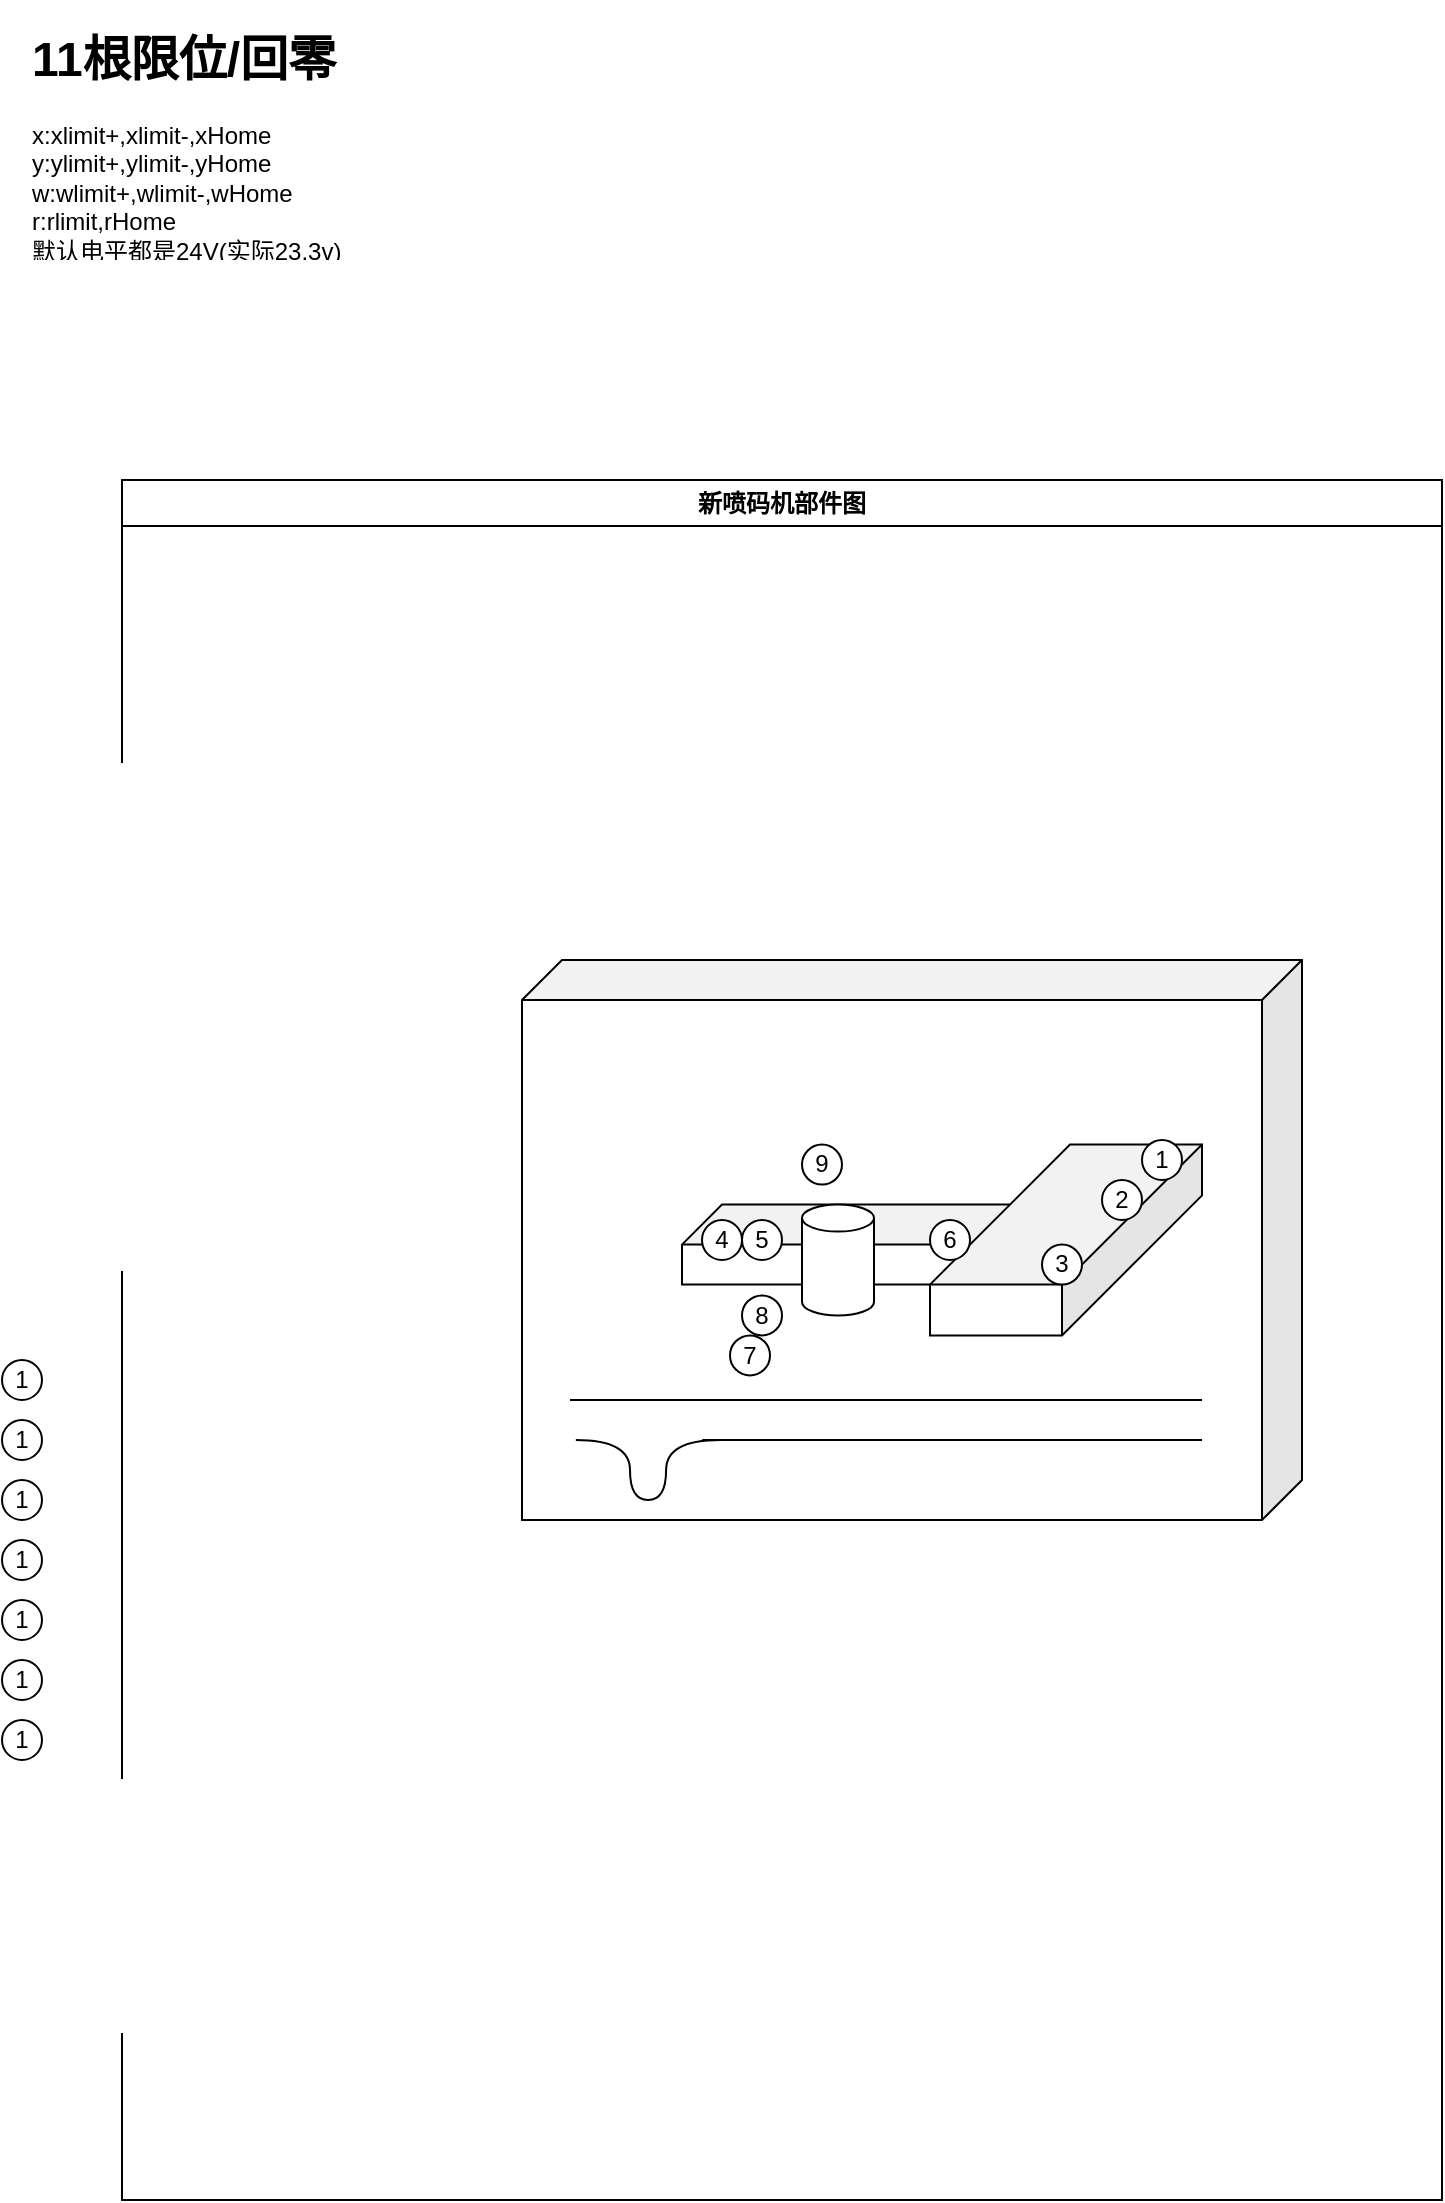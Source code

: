 <mxfile version="21.5.2" type="github">
  <diagram name="第 1 页" id="8xISH4OoHk16N2n0mDrF">
    <mxGraphModel dx="1626" dy="874" grid="1" gridSize="10" guides="1" tooltips="1" connect="1" arrows="1" fold="1" page="1" pageScale="1" pageWidth="827" pageHeight="1169" math="0" shadow="0">
      <root>
        <mxCell id="0" />
        <mxCell id="1" parent="0" />
        <mxCell id="YGEKBtAMTnWdd1QfSGZH-1" value="&lt;h1&gt;11根限位/回零&lt;/h1&gt;&lt;div&gt;x:xlimit+,xlimit-,xHome&lt;/div&gt;&lt;div&gt;y:ylimit+,ylimit-,yHome&lt;br&gt;&lt;/div&gt;&lt;div&gt;w:wlimit+,wlimit-,wHome&lt;br&gt;&lt;/div&gt;&lt;div&gt;r:rlimit,rHome&lt;br&gt;&lt;/div&gt;&lt;div&gt;默认电平都是24V(实际23.3v)&lt;/div&gt;" style="text;html=1;strokeColor=none;fillColor=none;spacing=5;spacingTop=-20;whiteSpace=wrap;overflow=hidden;rounded=0;" vertex="1" parent="1">
          <mxGeometry x="40" y="60" width="190" height="120" as="geometry" />
        </mxCell>
        <mxCell id="YGEKBtAMTnWdd1QfSGZH-14" value="新喷码机部件图" style="swimlane;whiteSpace=wrap;html=1;" vertex="1" parent="1">
          <mxGeometry x="90" y="290" width="660" height="860" as="geometry" />
        </mxCell>
        <mxCell id="YGEKBtAMTnWdd1QfSGZH-2" value="" style="shape=cube;whiteSpace=wrap;html=1;boundedLbl=1;backgroundOutline=1;darkOpacity=0.05;darkOpacity2=0.1;direction=east;flipH=1;" vertex="1" parent="YGEKBtAMTnWdd1QfSGZH-14">
          <mxGeometry x="200" y="240" width="390" height="280" as="geometry" />
        </mxCell>
        <mxCell id="YGEKBtAMTnWdd1QfSGZH-3" value="" style="shape=cube;whiteSpace=wrap;html=1;boundedLbl=1;backgroundOutline=1;darkOpacity=0.05;darkOpacity2=0.1;flipV=0;flipH=1;" vertex="1" parent="YGEKBtAMTnWdd1QfSGZH-14">
          <mxGeometry x="280" y="362.28" width="170" height="40" as="geometry" />
        </mxCell>
        <mxCell id="YGEKBtAMTnWdd1QfSGZH-10" value="" style="shape=cube;whiteSpace=wrap;html=1;boundedLbl=1;backgroundOutline=1;darkOpacity=0.05;darkOpacity2=0.1;flipH=0;direction=west;flipV=1;rotation=0;size=70;" vertex="1" parent="YGEKBtAMTnWdd1QfSGZH-14">
          <mxGeometry x="404" y="332.28" width="136" height="95.43" as="geometry" />
        </mxCell>
        <mxCell id="YGEKBtAMTnWdd1QfSGZH-5" value="" style="shape=cylinder3;whiteSpace=wrap;html=1;boundedLbl=1;backgroundOutline=1;size=6.755;flipV=0;" vertex="1" parent="YGEKBtAMTnWdd1QfSGZH-14">
          <mxGeometry x="340" y="362.28" width="36" height="55.43" as="geometry" />
        </mxCell>
        <mxCell id="YGEKBtAMTnWdd1QfSGZH-20" value="1" style="ellipse;whiteSpace=wrap;html=1;aspect=fixed;" vertex="1" parent="YGEKBtAMTnWdd1QfSGZH-14">
          <mxGeometry x="510" y="330" width="20" height="20" as="geometry" />
        </mxCell>
        <mxCell id="YGEKBtAMTnWdd1QfSGZH-59" value="2" style="ellipse;whiteSpace=wrap;html=1;aspect=fixed;" vertex="1" parent="YGEKBtAMTnWdd1QfSGZH-14">
          <mxGeometry x="490" y="350" width="20" height="20" as="geometry" />
        </mxCell>
        <mxCell id="YGEKBtAMTnWdd1QfSGZH-60" value="3" style="ellipse;whiteSpace=wrap;html=1;aspect=fixed;" vertex="1" parent="YGEKBtAMTnWdd1QfSGZH-14">
          <mxGeometry x="460" y="382.28" width="20" height="20" as="geometry" />
        </mxCell>
        <mxCell id="YGEKBtAMTnWdd1QfSGZH-61" value="4" style="ellipse;whiteSpace=wrap;html=1;aspect=fixed;" vertex="1" parent="YGEKBtAMTnWdd1QfSGZH-14">
          <mxGeometry x="290" y="369.99" width="20" height="20" as="geometry" />
        </mxCell>
        <mxCell id="YGEKBtAMTnWdd1QfSGZH-62" value="5" style="ellipse;whiteSpace=wrap;html=1;aspect=fixed;" vertex="1" parent="YGEKBtAMTnWdd1QfSGZH-14">
          <mxGeometry x="310" y="370" width="20" height="20" as="geometry" />
        </mxCell>
        <mxCell id="YGEKBtAMTnWdd1QfSGZH-63" value="6" style="ellipse;whiteSpace=wrap;html=1;aspect=fixed;" vertex="1" parent="YGEKBtAMTnWdd1QfSGZH-14">
          <mxGeometry x="404" y="369.99" width="20" height="20" as="geometry" />
        </mxCell>
        <mxCell id="YGEKBtAMTnWdd1QfSGZH-64" value="7" style="ellipse;whiteSpace=wrap;html=1;aspect=fixed;" vertex="1" parent="YGEKBtAMTnWdd1QfSGZH-14">
          <mxGeometry x="304" y="427.71" width="20" height="20" as="geometry" />
        </mxCell>
        <mxCell id="YGEKBtAMTnWdd1QfSGZH-65" value="8" style="ellipse;whiteSpace=wrap;html=1;aspect=fixed;" vertex="1" parent="YGEKBtAMTnWdd1QfSGZH-14">
          <mxGeometry x="310" y="407.71" width="20" height="20" as="geometry" />
        </mxCell>
        <mxCell id="YGEKBtAMTnWdd1QfSGZH-66" value="9" style="ellipse;whiteSpace=wrap;html=1;aspect=fixed;" vertex="1" parent="YGEKBtAMTnWdd1QfSGZH-14">
          <mxGeometry x="340" y="332.28" width="20" height="20" as="geometry" />
        </mxCell>
        <mxCell id="YGEKBtAMTnWdd1QfSGZH-74" value="" style="endArrow=none;html=1;rounded=0;" edge="1" parent="YGEKBtAMTnWdd1QfSGZH-14">
          <mxGeometry width="50" height="50" relative="1" as="geometry">
            <mxPoint x="224" y="460" as="sourcePoint" />
            <mxPoint x="540" y="460" as="targetPoint" />
          </mxGeometry>
        </mxCell>
        <mxCell id="YGEKBtAMTnWdd1QfSGZH-77" value="" style="group" vertex="1" connectable="0" parent="YGEKBtAMTnWdd1QfSGZH-14">
          <mxGeometry x="190" y="570" width="370" height="30" as="geometry" />
        </mxCell>
        <mxCell id="YGEKBtAMTnWdd1QfSGZH-75" value="" style="endArrow=none;html=1;rounded=0;edgeStyle=orthogonalEdgeStyle;curved=1;" edge="1" parent="YGEKBtAMTnWdd1QfSGZH-77">
          <mxGeometry width="50" height="50" relative="1" as="geometry">
            <mxPoint x="36.927" y="-90" as="sourcePoint" />
            <mxPoint x="109.122" y="-90" as="targetPoint" />
            <Array as="points">
              <mxPoint x="64" y="-90" />
              <mxPoint x="64" y="-60" />
              <mxPoint x="82.049" y="-60" />
              <mxPoint x="82.049" y="-90" />
            </Array>
          </mxGeometry>
        </mxCell>
        <mxCell id="YGEKBtAMTnWdd1QfSGZH-76" value="" style="endArrow=none;html=1;rounded=0;" edge="1" parent="YGEKBtAMTnWdd1QfSGZH-14">
          <mxGeometry width="50" height="50" relative="1" as="geometry">
            <mxPoint x="290.098" y="480" as="sourcePoint" />
            <mxPoint x="540" y="480" as="targetPoint" />
          </mxGeometry>
        </mxCell>
        <mxCell id="YGEKBtAMTnWdd1QfSGZH-58" style="edgeStyle=orthogonalEdgeStyle;rounded=0;orthogonalLoop=1;jettySize=auto;html=1;" edge="1" parent="1" source="YGEKBtAMTnWdd1QfSGZH-40">
          <mxGeometry relative="1" as="geometry">
            <mxPoint x="50.029" y="1070.029" as="targetPoint" />
          </mxGeometry>
        </mxCell>
        <mxCell id="YGEKBtAMTnWdd1QfSGZH-67" value="1" style="ellipse;whiteSpace=wrap;html=1;aspect=fixed;" vertex="1" parent="1">
          <mxGeometry x="30" y="730" width="20" height="20" as="geometry" />
        </mxCell>
        <mxCell id="YGEKBtAMTnWdd1QfSGZH-68" value="1" style="ellipse;whiteSpace=wrap;html=1;aspect=fixed;" vertex="1" parent="1">
          <mxGeometry x="30" y="760" width="20" height="20" as="geometry" />
        </mxCell>
        <mxCell id="YGEKBtAMTnWdd1QfSGZH-69" value="1" style="ellipse;whiteSpace=wrap;html=1;aspect=fixed;" vertex="1" parent="1">
          <mxGeometry x="30" y="790" width="20" height="20" as="geometry" />
        </mxCell>
        <mxCell id="YGEKBtAMTnWdd1QfSGZH-70" value="1" style="ellipse;whiteSpace=wrap;html=1;aspect=fixed;" vertex="1" parent="1">
          <mxGeometry x="30" y="820" width="20" height="20" as="geometry" />
        </mxCell>
        <mxCell id="YGEKBtAMTnWdd1QfSGZH-71" value="1" style="ellipse;whiteSpace=wrap;html=1;aspect=fixed;" vertex="1" parent="1">
          <mxGeometry x="30" y="850" width="20" height="20" as="geometry" />
        </mxCell>
        <mxCell id="YGEKBtAMTnWdd1QfSGZH-72" value="1" style="ellipse;whiteSpace=wrap;html=1;aspect=fixed;" vertex="1" parent="1">
          <mxGeometry x="30" y="880" width="20" height="20" as="geometry" />
        </mxCell>
        <mxCell id="YGEKBtAMTnWdd1QfSGZH-73" value="1" style="ellipse;whiteSpace=wrap;html=1;aspect=fixed;" vertex="1" parent="1">
          <mxGeometry x="30" y="910" width="20" height="20" as="geometry" />
        </mxCell>
      </root>
    </mxGraphModel>
  </diagram>
</mxfile>
